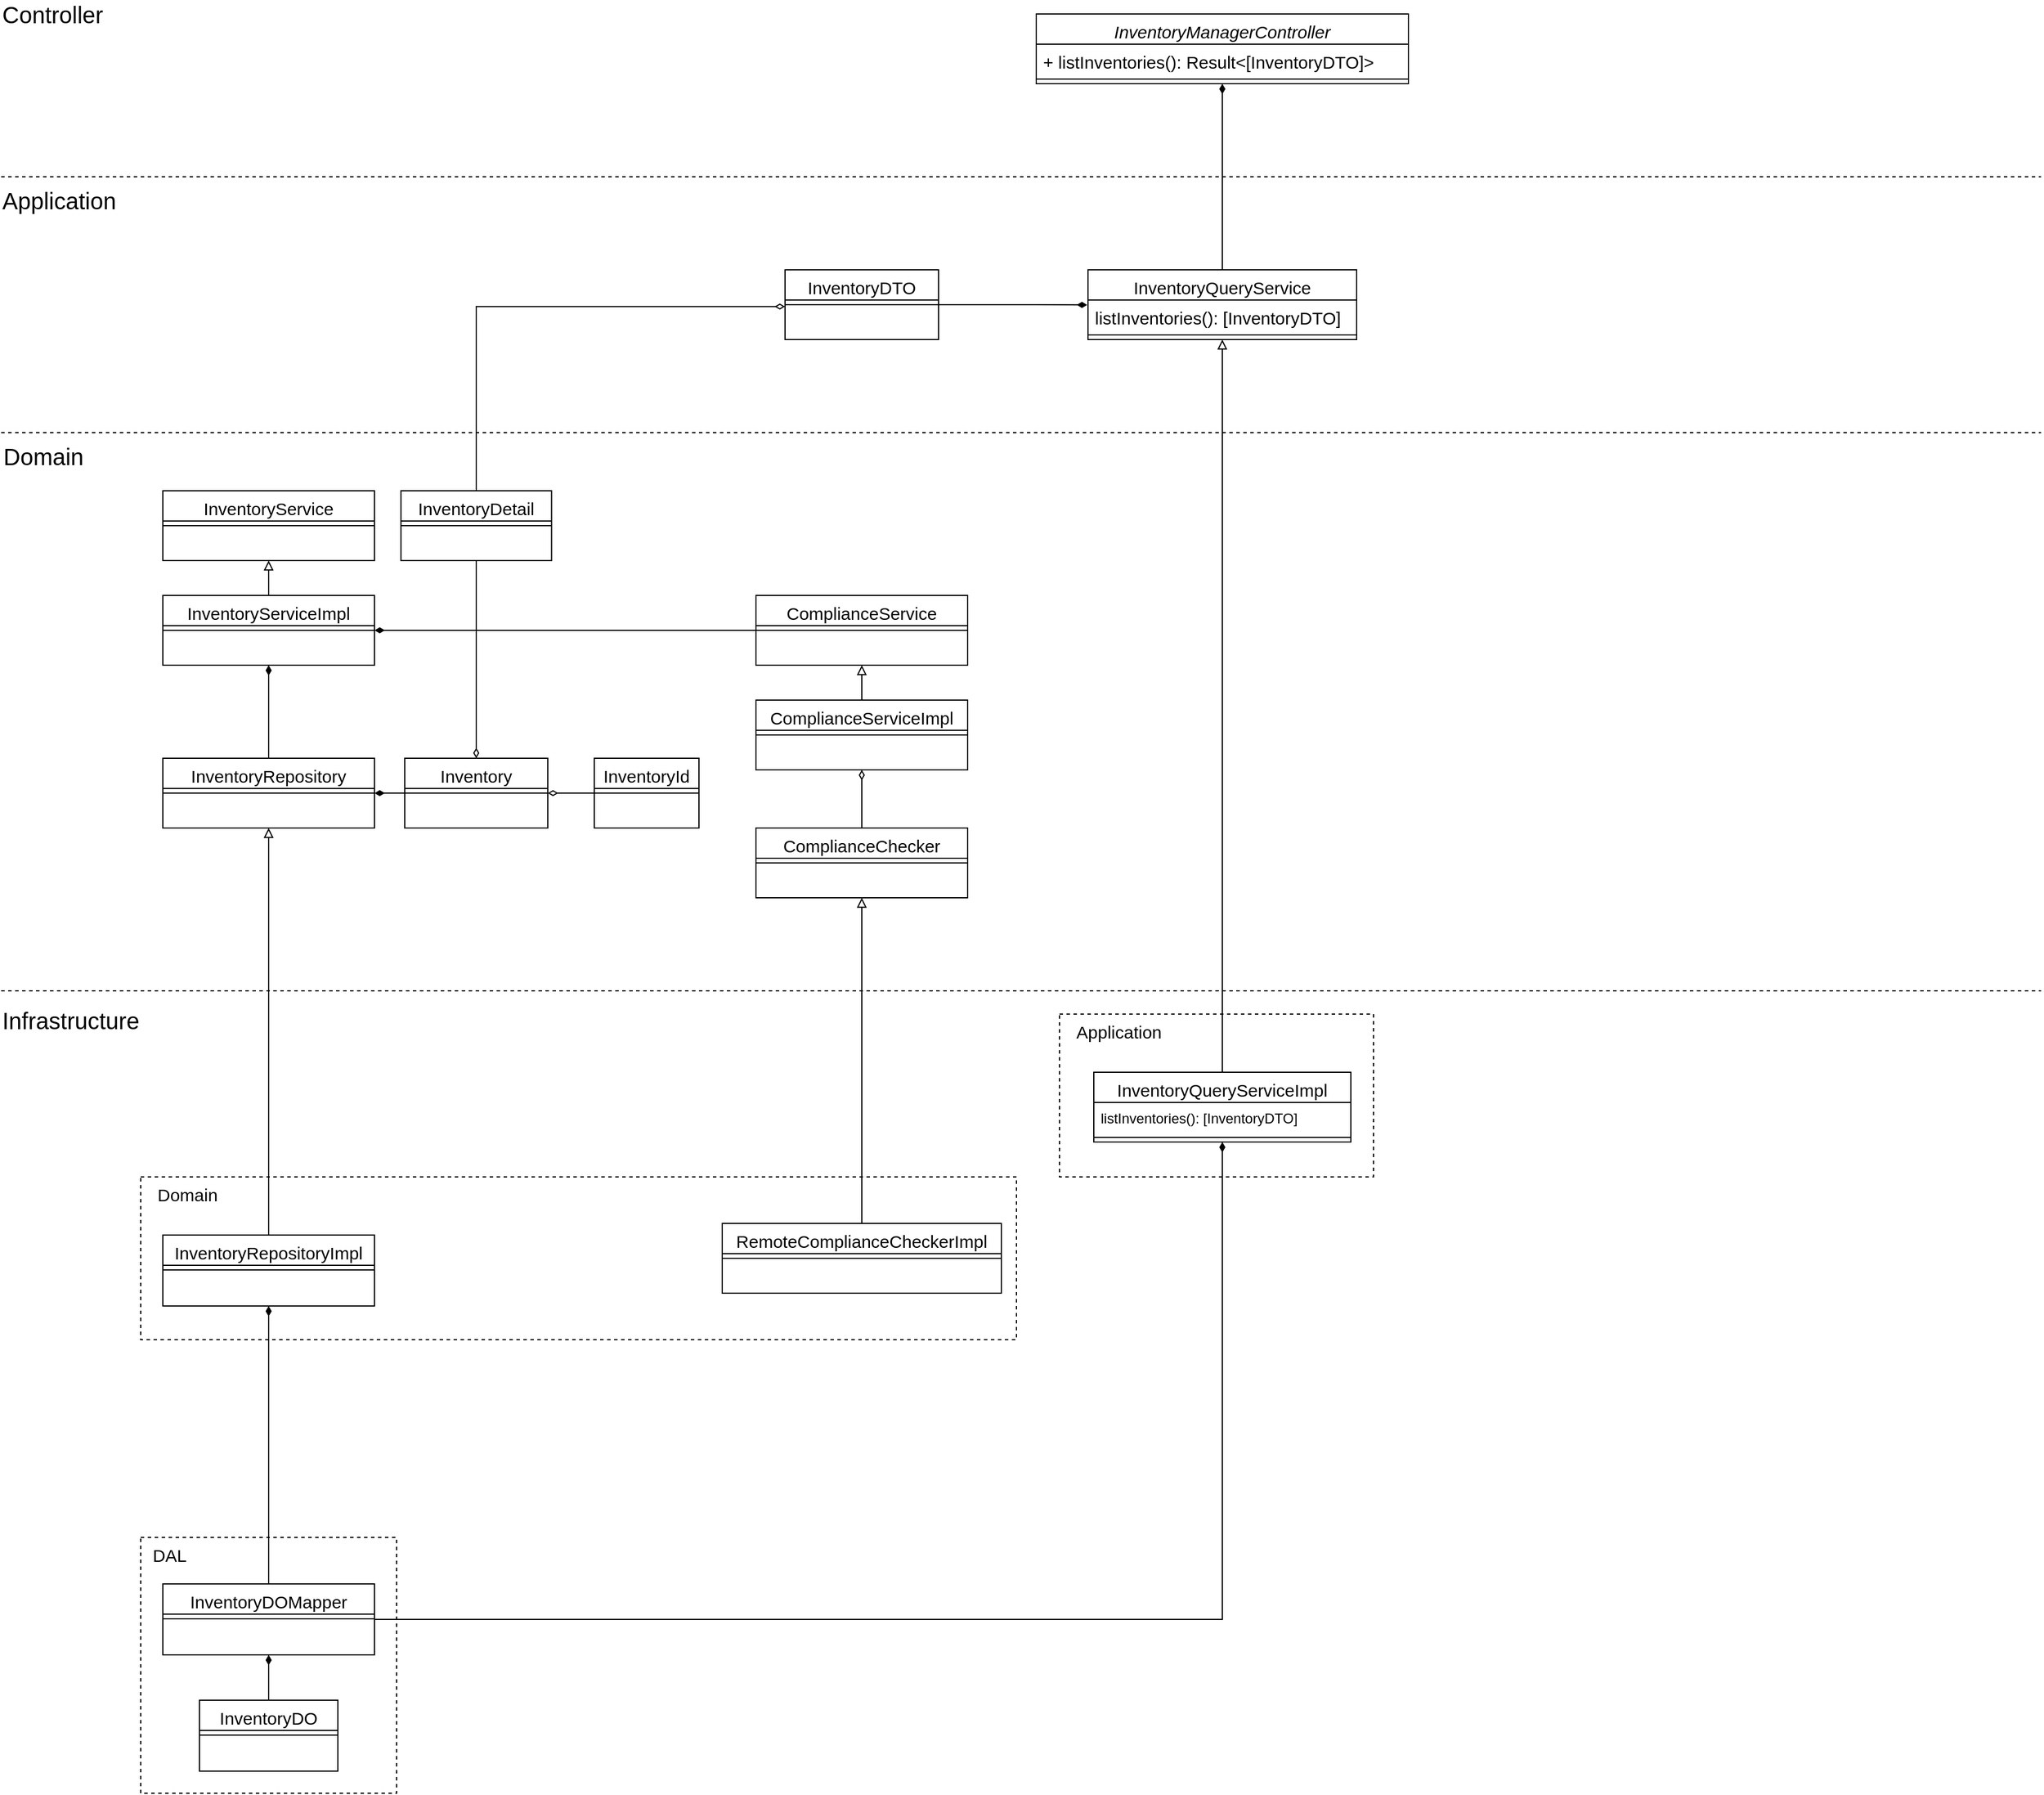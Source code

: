 <mxfile version="14.9.6" type="device"><diagram id="C5RBs43oDa-KdzZeNtuy" name="Page-1"><mxGraphModel dx="2670" dy="2514" grid="1" gridSize="10" guides="1" tooltips="1" connect="1" arrows="1" fold="1" page="1" pageScale="1" pageWidth="827" pageHeight="1169" math="0" shadow="0"><root><mxCell id="WIyWlLk6GJQsqaUBKTNV-0"/><mxCell id="WIyWlLk6GJQsqaUBKTNV-1" parent="WIyWlLk6GJQsqaUBKTNV-0"/><mxCell id="A9eoSQtIirwJbQf-NPeh-55" value="&amp;nbsp; DAL" style="rounded=0;whiteSpace=wrap;html=1;fillColor=none;dashed=1;verticalAlign=top;fontSize=15;align=left;" vertex="1" parent="WIyWlLk6GJQsqaUBKTNV-1"><mxGeometry x="-120" y="1030" width="220" height="220" as="geometry"/></mxCell><mxCell id="zkfFHV4jXpPFQw0GAbJ--0" value="InventoryManagerController" style="swimlane;fontStyle=2;align=center;verticalAlign=top;childLayout=stackLayout;horizontal=1;startSize=26;horizontalStack=0;resizeParent=1;resizeLast=0;collapsible=1;marginBottom=0;rounded=0;shadow=0;strokeWidth=1;fontSize=15;" parent="WIyWlLk6GJQsqaUBKTNV-1" vertex="1"><mxGeometry x="650" y="-280" width="320" height="60" as="geometry"><mxRectangle x="230" y="140" width="160" height="26" as="alternateBounds"/></mxGeometry></mxCell><mxCell id="zkfFHV4jXpPFQw0GAbJ--1" value="+ listInventories(): Result&lt;[InventoryDTO]&gt;" style="text;align=left;verticalAlign=top;spacingLeft=4;spacingRight=4;overflow=hidden;rotatable=0;points=[[0,0.5],[1,0.5]];portConstraint=eastwest;fontSize=15;" parent="zkfFHV4jXpPFQw0GAbJ--0" vertex="1"><mxGeometry y="26" width="320" height="26" as="geometry"/></mxCell><mxCell id="zkfFHV4jXpPFQw0GAbJ--4" value="" style="line;html=1;strokeWidth=1;align=left;verticalAlign=middle;spacingTop=-1;spacingLeft=3;spacingRight=3;rotatable=0;labelPosition=right;points=[];portConstraint=eastwest;fontSize=15;" parent="zkfFHV4jXpPFQw0GAbJ--0" vertex="1"><mxGeometry y="52" width="320" height="8" as="geometry"/></mxCell><mxCell id="zkfFHV4jXpPFQw0GAbJ--17" value="InventoryQueryService" style="swimlane;fontStyle=0;align=center;verticalAlign=top;childLayout=stackLayout;horizontal=1;startSize=26;horizontalStack=0;resizeParent=1;resizeLast=0;collapsible=1;marginBottom=0;rounded=0;shadow=0;strokeWidth=1;fontSize=15;" parent="WIyWlLk6GJQsqaUBKTNV-1" vertex="1"><mxGeometry x="694.5" y="-60" width="231" height="60" as="geometry"><mxRectangle x="550" y="140" width="160" height="26" as="alternateBounds"/></mxGeometry></mxCell><mxCell id="zkfFHV4jXpPFQw0GAbJ--18" value="listInventories(): [InventoryDTO]" style="text;align=left;verticalAlign=top;spacingLeft=4;spacingRight=4;overflow=hidden;rotatable=0;points=[[0,0.5],[1,0.5]];portConstraint=eastwest;fontSize=15;" parent="zkfFHV4jXpPFQw0GAbJ--17" vertex="1"><mxGeometry y="26" width="231" height="26" as="geometry"/></mxCell><mxCell id="zkfFHV4jXpPFQw0GAbJ--23" value="" style="line;html=1;strokeWidth=1;align=left;verticalAlign=middle;spacingTop=-1;spacingLeft=3;spacingRight=3;rotatable=0;labelPosition=right;points=[];portConstraint=eastwest;fontSize=15;" parent="zkfFHV4jXpPFQw0GAbJ--17" vertex="1"><mxGeometry y="52" width="231" height="8" as="geometry"/></mxCell><mxCell id="A9eoSQtIirwJbQf-NPeh-7" style="edgeStyle=orthogonalEdgeStyle;rounded=0;orthogonalLoop=1;jettySize=auto;html=1;exitX=0.5;exitY=0;exitDx=0;exitDy=0;entryX=0.5;entryY=1;entryDx=0;entryDy=0;endArrow=block;endFill=0;" edge="1" parent="WIyWlLk6GJQsqaUBKTNV-1" source="A9eoSQtIirwJbQf-NPeh-0" target="zkfFHV4jXpPFQw0GAbJ--17"><mxGeometry relative="1" as="geometry"/></mxCell><mxCell id="A9eoSQtIirwJbQf-NPeh-0" value="InventoryQueryServiceImpl" style="swimlane;fontStyle=0;align=center;verticalAlign=top;childLayout=stackLayout;horizontal=1;startSize=26;horizontalStack=0;resizeParent=1;resizeLast=0;collapsible=1;marginBottom=0;rounded=0;shadow=0;strokeWidth=1;fontSize=15;" vertex="1" parent="WIyWlLk6GJQsqaUBKTNV-1"><mxGeometry x="699.5" y="630" width="221" height="60" as="geometry"><mxRectangle x="550" y="140" width="160" height="26" as="alternateBounds"/></mxGeometry></mxCell><mxCell id="A9eoSQtIirwJbQf-NPeh-1" value="listInventories(): [InventoryDTO]" style="text;align=left;verticalAlign=top;spacingLeft=4;spacingRight=4;overflow=hidden;rotatable=0;points=[[0,0.5],[1,0.5]];portConstraint=eastwest;" vertex="1" parent="A9eoSQtIirwJbQf-NPeh-0"><mxGeometry y="26" width="221" height="26" as="geometry"/></mxCell><mxCell id="A9eoSQtIirwJbQf-NPeh-2" value="" style="line;html=1;strokeWidth=1;align=left;verticalAlign=middle;spacingTop=-1;spacingLeft=3;spacingRight=3;rotatable=0;labelPosition=right;points=[];portConstraint=eastwest;" vertex="1" parent="A9eoSQtIirwJbQf-NPeh-0"><mxGeometry y="52" width="221" height="8" as="geometry"/></mxCell><mxCell id="A9eoSQtIirwJbQf-NPeh-6" style="edgeStyle=orthogonalEdgeStyle;rounded=0;orthogonalLoop=1;jettySize=auto;html=1;exitX=1;exitY=0.5;exitDx=0;exitDy=0;entryX=0.5;entryY=1;entryDx=0;entryDy=0;endArrow=diamondThin;endFill=1;" edge="1" parent="WIyWlLk6GJQsqaUBKTNV-1" source="A9eoSQtIirwJbQf-NPeh-3" target="A9eoSQtIirwJbQf-NPeh-0"><mxGeometry relative="1" as="geometry"/></mxCell><mxCell id="A9eoSQtIirwJbQf-NPeh-49" style="edgeStyle=orthogonalEdgeStyle;rounded=0;orthogonalLoop=1;jettySize=auto;html=1;exitX=0.5;exitY=0;exitDx=0;exitDy=0;endArrow=diamondThin;endFill=1;entryX=0.5;entryY=1;entryDx=0;entryDy=0;" edge="1" parent="WIyWlLk6GJQsqaUBKTNV-1" source="A9eoSQtIirwJbQf-NPeh-3" target="A9eoSQtIirwJbQf-NPeh-46"><mxGeometry relative="1" as="geometry"><mxPoint x="-50" y="1000" as="targetPoint"/></mxGeometry></mxCell><mxCell id="A9eoSQtIirwJbQf-NPeh-3" value="InventoryDOMapper" style="swimlane;fontStyle=0;align=center;verticalAlign=top;childLayout=stackLayout;horizontal=1;startSize=26;horizontalStack=0;resizeParent=1;resizeLast=0;collapsible=1;marginBottom=0;rounded=0;shadow=0;strokeWidth=1;fontSize=15;" vertex="1" parent="WIyWlLk6GJQsqaUBKTNV-1"><mxGeometry x="-101" y="1070" width="182" height="61" as="geometry"><mxRectangle x="550" y="140" width="160" height="26" as="alternateBounds"/></mxGeometry></mxCell><mxCell id="A9eoSQtIirwJbQf-NPeh-5" value="" style="line;html=1;strokeWidth=1;align=left;verticalAlign=middle;spacingTop=-1;spacingLeft=3;spacingRight=3;rotatable=0;labelPosition=right;points=[];portConstraint=eastwest;" vertex="1" parent="A9eoSQtIirwJbQf-NPeh-3"><mxGeometry y="26" width="182" height="8" as="geometry"/></mxCell><mxCell id="A9eoSQtIirwJbQf-NPeh-8" style="edgeStyle=orthogonalEdgeStyle;rounded=0;orthogonalLoop=1;jettySize=auto;html=1;exitX=0.5;exitY=0;exitDx=0;exitDy=0;endArrow=diamondThin;endFill=1;entryX=0.5;entryY=1;entryDx=0;entryDy=0;fontSize=15;" edge="1" parent="WIyWlLk6GJQsqaUBKTNV-1" source="zkfFHV4jXpPFQw0GAbJ--17" target="zkfFHV4jXpPFQw0GAbJ--0"><mxGeometry relative="1" as="geometry"><mxPoint x="731" y="-114" as="targetPoint"/></mxGeometry></mxCell><mxCell id="A9eoSQtIirwJbQf-NPeh-9" value="InventoryService" style="swimlane;fontStyle=0;align=center;verticalAlign=top;childLayout=stackLayout;horizontal=1;startSize=26;horizontalStack=0;resizeParent=1;resizeLast=0;collapsible=1;marginBottom=0;rounded=0;shadow=0;strokeWidth=1;fontSize=15;" vertex="1" parent="WIyWlLk6GJQsqaUBKTNV-1"><mxGeometry x="-101" y="130" width="182" height="60" as="geometry"><mxRectangle x="550" y="140" width="160" height="26" as="alternateBounds"/></mxGeometry></mxCell><mxCell id="A9eoSQtIirwJbQf-NPeh-11" value="" style="line;html=1;strokeWidth=1;align=left;verticalAlign=middle;spacingTop=-1;spacingLeft=3;spacingRight=3;rotatable=0;labelPosition=right;points=[];portConstraint=eastwest;fontSize=15;" vertex="1" parent="A9eoSQtIirwJbQf-NPeh-9"><mxGeometry y="26" width="182" height="8" as="geometry"/></mxCell><mxCell id="A9eoSQtIirwJbQf-NPeh-26" style="edgeStyle=orthogonalEdgeStyle;rounded=0;orthogonalLoop=1;jettySize=auto;html=1;exitX=0;exitY=0.5;exitDx=0;exitDy=0;entryX=1;entryY=0.5;entryDx=0;entryDy=0;endArrow=diamondThin;endFill=1;fontSize=15;" edge="1" parent="WIyWlLk6GJQsqaUBKTNV-1" source="A9eoSQtIirwJbQf-NPeh-12" target="A9eoSQtIirwJbQf-NPeh-18"><mxGeometry relative="1" as="geometry"/></mxCell><mxCell id="A9eoSQtIirwJbQf-NPeh-12" value="ComplianceService" style="swimlane;fontStyle=0;align=center;verticalAlign=top;childLayout=stackLayout;horizontal=1;startSize=26;horizontalStack=0;resizeParent=1;resizeLast=0;collapsible=1;marginBottom=0;rounded=0;shadow=0;strokeWidth=1;fontSize=15;" vertex="1" parent="WIyWlLk6GJQsqaUBKTNV-1"><mxGeometry x="409" y="220" width="182" height="60" as="geometry"><mxRectangle x="550" y="140" width="160" height="26" as="alternateBounds"/></mxGeometry></mxCell><mxCell id="A9eoSQtIirwJbQf-NPeh-13" value="" style="line;html=1;strokeWidth=1;align=left;verticalAlign=middle;spacingTop=-1;spacingLeft=3;spacingRight=3;rotatable=0;labelPosition=right;points=[];portConstraint=eastwest;fontSize=15;" vertex="1" parent="A9eoSQtIirwJbQf-NPeh-12"><mxGeometry y="26" width="182" height="8" as="geometry"/></mxCell><mxCell id="A9eoSQtIirwJbQf-NPeh-24" style="edgeStyle=orthogonalEdgeStyle;rounded=0;orthogonalLoop=1;jettySize=auto;html=1;exitX=0.5;exitY=0;exitDx=0;exitDy=0;entryX=0.5;entryY=1;entryDx=0;entryDy=0;endArrow=diamondThin;endFill=0;fontSize=15;" edge="1" parent="WIyWlLk6GJQsqaUBKTNV-1" source="A9eoSQtIirwJbQf-NPeh-14" target="A9eoSQtIirwJbQf-NPeh-16"><mxGeometry relative="1" as="geometry"/></mxCell><mxCell id="A9eoSQtIirwJbQf-NPeh-14" value="ComplianceChecker" style="swimlane;fontStyle=0;align=center;verticalAlign=top;childLayout=stackLayout;horizontal=1;startSize=26;horizontalStack=0;resizeParent=1;resizeLast=0;collapsible=1;marginBottom=0;rounded=0;shadow=0;strokeWidth=1;fontSize=15;" vertex="1" parent="WIyWlLk6GJQsqaUBKTNV-1"><mxGeometry x="409" y="420" width="182" height="60" as="geometry"><mxRectangle x="550" y="140" width="160" height="26" as="alternateBounds"/></mxGeometry></mxCell><mxCell id="A9eoSQtIirwJbQf-NPeh-15" value="" style="line;html=1;strokeWidth=1;align=left;verticalAlign=middle;spacingTop=-1;spacingLeft=3;spacingRight=3;rotatable=0;labelPosition=right;points=[];portConstraint=eastwest;fontSize=15;" vertex="1" parent="A9eoSQtIirwJbQf-NPeh-14"><mxGeometry y="26" width="182" height="8" as="geometry"/></mxCell><mxCell id="A9eoSQtIirwJbQf-NPeh-23" style="edgeStyle=orthogonalEdgeStyle;rounded=0;orthogonalLoop=1;jettySize=auto;html=1;exitX=0.5;exitY=0;exitDx=0;exitDy=0;endArrow=block;endFill=0;entryX=0.5;entryY=1;entryDx=0;entryDy=0;fontSize=15;" edge="1" parent="WIyWlLk6GJQsqaUBKTNV-1" source="A9eoSQtIirwJbQf-NPeh-16" target="A9eoSQtIirwJbQf-NPeh-12"><mxGeometry relative="1" as="geometry"><mxPoint x="348" y="430" as="targetPoint"/></mxGeometry></mxCell><mxCell id="A9eoSQtIirwJbQf-NPeh-16" value="ComplianceServiceImpl" style="swimlane;fontStyle=0;align=center;verticalAlign=top;childLayout=stackLayout;horizontal=1;startSize=26;horizontalStack=0;resizeParent=1;resizeLast=0;collapsible=1;marginBottom=0;rounded=0;shadow=0;strokeWidth=1;fontSize=15;" vertex="1" parent="WIyWlLk6GJQsqaUBKTNV-1"><mxGeometry x="409" y="310" width="182" height="60" as="geometry"><mxRectangle x="550" y="140" width="160" height="26" as="alternateBounds"/></mxGeometry></mxCell><mxCell id="A9eoSQtIirwJbQf-NPeh-17" value="" style="line;html=1;strokeWidth=1;align=left;verticalAlign=middle;spacingTop=-1;spacingLeft=3;spacingRight=3;rotatable=0;labelPosition=right;points=[];portConstraint=eastwest;fontSize=15;" vertex="1" parent="A9eoSQtIirwJbQf-NPeh-16"><mxGeometry y="26" width="182" height="8" as="geometry"/></mxCell><mxCell id="A9eoSQtIirwJbQf-NPeh-25" style="edgeStyle=orthogonalEdgeStyle;rounded=0;orthogonalLoop=1;jettySize=auto;html=1;exitX=0.5;exitY=0;exitDx=0;exitDy=0;entryX=0.5;entryY=1;entryDx=0;entryDy=0;endArrow=block;endFill=0;fontSize=15;" edge="1" parent="WIyWlLk6GJQsqaUBKTNV-1" source="A9eoSQtIirwJbQf-NPeh-18" target="A9eoSQtIirwJbQf-NPeh-9"><mxGeometry relative="1" as="geometry"/></mxCell><mxCell id="A9eoSQtIirwJbQf-NPeh-18" value="InventoryServiceImpl" style="swimlane;fontStyle=0;align=center;verticalAlign=top;childLayout=stackLayout;horizontal=1;startSize=26;horizontalStack=0;resizeParent=1;resizeLast=0;collapsible=1;marginBottom=0;rounded=0;shadow=0;strokeWidth=1;fontSize=15;" vertex="1" parent="WIyWlLk6GJQsqaUBKTNV-1"><mxGeometry x="-101" y="220" width="182" height="60" as="geometry"><mxRectangle x="550" y="140" width="160" height="26" as="alternateBounds"/></mxGeometry></mxCell><mxCell id="A9eoSQtIirwJbQf-NPeh-19" value="" style="line;html=1;strokeWidth=1;align=left;verticalAlign=middle;spacingTop=-1;spacingLeft=3;spacingRight=3;rotatable=0;labelPosition=right;points=[];portConstraint=eastwest;fontSize=15;" vertex="1" parent="A9eoSQtIirwJbQf-NPeh-18"><mxGeometry y="26" width="182" height="8" as="geometry"/></mxCell><mxCell id="A9eoSQtIirwJbQf-NPeh-22" style="edgeStyle=orthogonalEdgeStyle;rounded=0;orthogonalLoop=1;jettySize=auto;html=1;exitX=0.5;exitY=0;exitDx=0;exitDy=0;entryX=0.5;entryY=1;entryDx=0;entryDy=0;endArrow=block;endFill=0;" edge="1" parent="WIyWlLk6GJQsqaUBKTNV-1" source="A9eoSQtIirwJbQf-NPeh-20" target="A9eoSQtIirwJbQf-NPeh-14"><mxGeometry relative="1" as="geometry"/></mxCell><mxCell id="A9eoSQtIirwJbQf-NPeh-20" value="RemoteComplianceCheckerImpl" style="swimlane;fontStyle=0;align=center;verticalAlign=top;childLayout=stackLayout;horizontal=1;startSize=26;horizontalStack=0;resizeParent=1;resizeLast=0;collapsible=1;marginBottom=0;rounded=0;shadow=0;strokeWidth=1;fontSize=15;" vertex="1" parent="WIyWlLk6GJQsqaUBKTNV-1"><mxGeometry x="380" y="760" width="240" height="60" as="geometry"><mxRectangle x="550" y="140" width="160" height="26" as="alternateBounds"/></mxGeometry></mxCell><mxCell id="A9eoSQtIirwJbQf-NPeh-21" value="" style="line;html=1;strokeWidth=1;align=left;verticalAlign=middle;spacingTop=-1;spacingLeft=3;spacingRight=3;rotatable=0;labelPosition=right;points=[];portConstraint=eastwest;" vertex="1" parent="A9eoSQtIirwJbQf-NPeh-20"><mxGeometry y="26" width="240" height="8" as="geometry"/></mxCell><mxCell id="A9eoSQtIirwJbQf-NPeh-29" style="edgeStyle=orthogonalEdgeStyle;rounded=0;orthogonalLoop=1;jettySize=auto;html=1;exitX=0.5;exitY=0;exitDx=0;exitDy=0;entryX=0.5;entryY=1;entryDx=0;entryDy=0;endArrow=diamondThin;endFill=1;" edge="1" parent="WIyWlLk6GJQsqaUBKTNV-1" source="A9eoSQtIirwJbQf-NPeh-27" target="A9eoSQtIirwJbQf-NPeh-3"><mxGeometry relative="1" as="geometry"/></mxCell><mxCell id="A9eoSQtIirwJbQf-NPeh-27" value="InventoryDO" style="swimlane;fontStyle=0;align=center;verticalAlign=top;childLayout=stackLayout;horizontal=1;startSize=26;horizontalStack=0;resizeParent=1;resizeLast=0;collapsible=1;marginBottom=0;rounded=0;shadow=0;strokeWidth=1;fontSize=15;" vertex="1" parent="WIyWlLk6GJQsqaUBKTNV-1"><mxGeometry x="-69.5" y="1170" width="119" height="61" as="geometry"><mxRectangle x="550" y="140" width="160" height="26" as="alternateBounds"/></mxGeometry></mxCell><mxCell id="A9eoSQtIirwJbQf-NPeh-28" value="" style="line;html=1;strokeWidth=1;align=left;verticalAlign=middle;spacingTop=-1;spacingLeft=3;spacingRight=3;rotatable=0;labelPosition=right;points=[];portConstraint=eastwest;" vertex="1" parent="A9eoSQtIirwJbQf-NPeh-27"><mxGeometry y="26" width="119" height="8" as="geometry"/></mxCell><mxCell id="A9eoSQtIirwJbQf-NPeh-32" style="edgeStyle=orthogonalEdgeStyle;rounded=0;orthogonalLoop=1;jettySize=auto;html=1;exitX=1;exitY=0.5;exitDx=0;exitDy=0;endArrow=diamondThin;endFill=1;entryX=-0.003;entryY=0.162;entryDx=0;entryDy=0;entryPerimeter=0;fontSize=15;" edge="1" parent="WIyWlLk6GJQsqaUBKTNV-1" source="A9eoSQtIirwJbQf-NPeh-30" target="zkfFHV4jXpPFQw0GAbJ--18"><mxGeometry relative="1" as="geometry"><mxPoint x="653" y="-50" as="targetPoint"/></mxGeometry></mxCell><mxCell id="A9eoSQtIirwJbQf-NPeh-30" value="InventoryDTO" style="swimlane;fontStyle=0;align=center;verticalAlign=top;childLayout=stackLayout;horizontal=1;startSize=26;horizontalStack=0;resizeParent=1;resizeLast=0;collapsible=1;marginBottom=0;rounded=0;shadow=0;strokeWidth=1;fontSize=15;" vertex="1" parent="WIyWlLk6GJQsqaUBKTNV-1"><mxGeometry x="434" y="-60" width="132" height="60" as="geometry"><mxRectangle x="550" y="140" width="160" height="26" as="alternateBounds"/></mxGeometry></mxCell><mxCell id="A9eoSQtIirwJbQf-NPeh-31" value="" style="line;html=1;strokeWidth=1;align=left;verticalAlign=middle;spacingTop=-1;spacingLeft=3;spacingRight=3;rotatable=0;labelPosition=right;points=[];portConstraint=eastwest;fontSize=15;" vertex="1" parent="A9eoSQtIirwJbQf-NPeh-30"><mxGeometry y="26" width="132" height="8" as="geometry"/></mxCell><mxCell id="A9eoSQtIirwJbQf-NPeh-50" style="edgeStyle=orthogonalEdgeStyle;rounded=0;orthogonalLoop=1;jettySize=auto;html=1;exitX=0;exitY=0.5;exitDx=0;exitDy=0;entryX=1;entryY=0.5;entryDx=0;entryDy=0;endArrow=diamondThin;endFill=1;fontSize=15;" edge="1" parent="WIyWlLk6GJQsqaUBKTNV-1" source="A9eoSQtIirwJbQf-NPeh-33" target="A9eoSQtIirwJbQf-NPeh-44"><mxGeometry relative="1" as="geometry"/></mxCell><mxCell id="A9eoSQtIirwJbQf-NPeh-33" value="Inventory" style="swimlane;fontStyle=0;align=center;verticalAlign=top;childLayout=stackLayout;horizontal=1;startSize=26;horizontalStack=0;resizeParent=1;resizeLast=0;collapsible=1;marginBottom=0;rounded=0;shadow=0;strokeWidth=1;fontSize=15;" vertex="1" parent="WIyWlLk6GJQsqaUBKTNV-1"><mxGeometry x="107" y="360" width="123" height="60" as="geometry"><mxRectangle x="550" y="140" width="160" height="26" as="alternateBounds"/></mxGeometry></mxCell><mxCell id="A9eoSQtIirwJbQf-NPeh-34" value="" style="line;html=1;strokeWidth=1;align=left;verticalAlign=middle;spacingTop=-1;spacingLeft=3;spacingRight=3;rotatable=0;labelPosition=right;points=[];portConstraint=eastwest;fontSize=15;" vertex="1" parent="A9eoSQtIirwJbQf-NPeh-33"><mxGeometry y="26" width="123" height="8" as="geometry"/></mxCell><mxCell id="A9eoSQtIirwJbQf-NPeh-39" style="edgeStyle=orthogonalEdgeStyle;rounded=0;orthogonalLoop=1;jettySize=auto;html=1;exitX=0;exitY=0.5;exitDx=0;exitDy=0;entryX=1;entryY=0.5;entryDx=0;entryDy=0;endArrow=diamondThin;endFill=0;fontSize=15;" edge="1" parent="WIyWlLk6GJQsqaUBKTNV-1" source="A9eoSQtIirwJbQf-NPeh-37" target="A9eoSQtIirwJbQf-NPeh-33"><mxGeometry relative="1" as="geometry"/></mxCell><mxCell id="A9eoSQtIirwJbQf-NPeh-37" value="InventoryId" style="swimlane;fontStyle=0;align=center;verticalAlign=top;childLayout=stackLayout;horizontal=1;startSize=26;horizontalStack=0;resizeParent=1;resizeLast=0;collapsible=1;marginBottom=0;rounded=0;shadow=0;strokeWidth=1;fontSize=15;" vertex="1" parent="WIyWlLk6GJQsqaUBKTNV-1"><mxGeometry x="270" y="360" width="90" height="60" as="geometry"><mxRectangle x="550" y="140" width="160" height="26" as="alternateBounds"/></mxGeometry></mxCell><mxCell id="A9eoSQtIirwJbQf-NPeh-38" value="" style="line;html=1;strokeWidth=1;align=left;verticalAlign=middle;spacingTop=-1;spacingLeft=3;spacingRight=3;rotatable=0;labelPosition=right;points=[];portConstraint=eastwest;fontSize=15;" vertex="1" parent="A9eoSQtIirwJbQf-NPeh-37"><mxGeometry y="26" width="90" height="8" as="geometry"/></mxCell><mxCell id="A9eoSQtIirwJbQf-NPeh-42" style="edgeStyle=orthogonalEdgeStyle;rounded=0;orthogonalLoop=1;jettySize=auto;html=1;exitX=0.5;exitY=1;exitDx=0;exitDy=0;entryX=0.5;entryY=0;entryDx=0;entryDy=0;endArrow=diamondThin;endFill=0;fontSize=15;" edge="1" parent="WIyWlLk6GJQsqaUBKTNV-1" source="A9eoSQtIirwJbQf-NPeh-40" target="A9eoSQtIirwJbQf-NPeh-33"><mxGeometry relative="1" as="geometry"/></mxCell><mxCell id="A9eoSQtIirwJbQf-NPeh-43" style="edgeStyle=orthogonalEdgeStyle;rounded=0;orthogonalLoop=1;jettySize=auto;html=1;entryX=0;entryY=0.698;entryDx=0;entryDy=0;endArrow=diamondThin;endFill=0;exitX=0.5;exitY=0;exitDx=0;exitDy=0;entryPerimeter=0;fontSize=15;" edge="1" parent="WIyWlLk6GJQsqaUBKTNV-1" source="A9eoSQtIirwJbQf-NPeh-40" target="A9eoSQtIirwJbQf-NPeh-31"><mxGeometry relative="1" as="geometry"><mxPoint x="440" y="550" as="sourcePoint"/><Array as="points"><mxPoint x="168" y="130"/><mxPoint x="168" y="-28"/></Array></mxGeometry></mxCell><mxCell id="A9eoSQtIirwJbQf-NPeh-40" value="InventoryDetail" style="swimlane;fontStyle=0;align=center;verticalAlign=top;childLayout=stackLayout;horizontal=1;startSize=26;horizontalStack=0;resizeParent=1;resizeLast=0;collapsible=1;marginBottom=0;rounded=0;shadow=0;strokeWidth=1;fontSize=15;" vertex="1" parent="WIyWlLk6GJQsqaUBKTNV-1"><mxGeometry x="103.75" y="130" width="129.5" height="60" as="geometry"><mxRectangle x="550" y="140" width="160" height="26" as="alternateBounds"/></mxGeometry></mxCell><mxCell id="A9eoSQtIirwJbQf-NPeh-41" value="" style="line;html=1;strokeWidth=1;align=left;verticalAlign=middle;spacingTop=-1;spacingLeft=3;spacingRight=3;rotatable=0;labelPosition=right;points=[];portConstraint=eastwest;fontSize=15;" vertex="1" parent="A9eoSQtIirwJbQf-NPeh-40"><mxGeometry y="26" width="129.5" height="8" as="geometry"/></mxCell><mxCell id="A9eoSQtIirwJbQf-NPeh-51" style="edgeStyle=orthogonalEdgeStyle;rounded=0;orthogonalLoop=1;jettySize=auto;html=1;exitX=0.5;exitY=0;exitDx=0;exitDy=0;entryX=0.5;entryY=1;entryDx=0;entryDy=0;endArrow=diamondThin;endFill=1;fontSize=15;" edge="1" parent="WIyWlLk6GJQsqaUBKTNV-1" source="A9eoSQtIirwJbQf-NPeh-44" target="A9eoSQtIirwJbQf-NPeh-18"><mxGeometry relative="1" as="geometry"/></mxCell><mxCell id="A9eoSQtIirwJbQf-NPeh-44" value="InventoryRepository" style="swimlane;fontStyle=0;align=center;verticalAlign=top;childLayout=stackLayout;horizontal=1;startSize=26;horizontalStack=0;resizeParent=1;resizeLast=0;collapsible=1;marginBottom=0;rounded=0;shadow=0;strokeWidth=1;fontSize=15;" vertex="1" parent="WIyWlLk6GJQsqaUBKTNV-1"><mxGeometry x="-101" y="360" width="182" height="60" as="geometry"><mxRectangle x="550" y="140" width="160" height="26" as="alternateBounds"/></mxGeometry></mxCell><mxCell id="A9eoSQtIirwJbQf-NPeh-45" value="" style="line;html=1;strokeWidth=1;align=left;verticalAlign=middle;spacingTop=-1;spacingLeft=3;spacingRight=3;rotatable=0;labelPosition=right;points=[];portConstraint=eastwest;fontSize=15;" vertex="1" parent="A9eoSQtIirwJbQf-NPeh-44"><mxGeometry y="26" width="182" height="8" as="geometry"/></mxCell><mxCell id="A9eoSQtIirwJbQf-NPeh-48" style="edgeStyle=orthogonalEdgeStyle;rounded=0;orthogonalLoop=1;jettySize=auto;html=1;exitX=0.5;exitY=0;exitDx=0;exitDy=0;entryX=0.5;entryY=1;entryDx=0;entryDy=0;endArrow=block;endFill=0;" edge="1" parent="WIyWlLk6GJQsqaUBKTNV-1" source="A9eoSQtIirwJbQf-NPeh-46" target="A9eoSQtIirwJbQf-NPeh-44"><mxGeometry relative="1" as="geometry"/></mxCell><mxCell id="A9eoSQtIirwJbQf-NPeh-46" value="InventoryRepositoryImpl" style="swimlane;fontStyle=0;align=center;verticalAlign=top;childLayout=stackLayout;horizontal=1;startSize=26;horizontalStack=0;resizeParent=1;resizeLast=0;collapsible=1;marginBottom=0;rounded=0;shadow=0;strokeWidth=1;fontSize=15;" vertex="1" parent="WIyWlLk6GJQsqaUBKTNV-1"><mxGeometry x="-101" y="770" width="182" height="61" as="geometry"><mxRectangle x="550" y="140" width="160" height="26" as="alternateBounds"/></mxGeometry></mxCell><mxCell id="A9eoSQtIirwJbQf-NPeh-47" value="" style="line;html=1;strokeWidth=1;align=left;verticalAlign=middle;spacingTop=-1;spacingLeft=3;spacingRight=3;rotatable=0;labelPosition=right;points=[];portConstraint=eastwest;" vertex="1" parent="A9eoSQtIirwJbQf-NPeh-46"><mxGeometry y="26" width="182" height="8" as="geometry"/></mxCell><mxCell id="A9eoSQtIirwJbQf-NPeh-52" value="" style="endArrow=none;dashed=1;html=1;" edge="1" parent="WIyWlLk6GJQsqaUBKTNV-1"><mxGeometry width="50" height="50" relative="1" as="geometry"><mxPoint x="-240" y="560" as="sourcePoint"/><mxPoint x="1514" y="560" as="targetPoint"/></mxGeometry></mxCell><mxCell id="A9eoSQtIirwJbQf-NPeh-53" value="" style="endArrow=none;dashed=1;html=1;" edge="1" parent="WIyWlLk6GJQsqaUBKTNV-1"><mxGeometry width="50" height="50" relative="1" as="geometry"><mxPoint x="-240" y="80" as="sourcePoint"/><mxPoint x="1514" y="80" as="targetPoint"/></mxGeometry></mxCell><mxCell id="A9eoSQtIirwJbQf-NPeh-54" value="" style="endArrow=none;dashed=1;html=1;" edge="1" parent="WIyWlLk6GJQsqaUBKTNV-1"><mxGeometry width="50" height="50" relative="1" as="geometry"><mxPoint x="-240" y="-140" as="sourcePoint"/><mxPoint x="1514" y="-140" as="targetPoint"/></mxGeometry></mxCell><mxCell id="A9eoSQtIirwJbQf-NPeh-56" value="Infrastructure" style="text;html=1;strokeColor=none;fillColor=none;align=left;verticalAlign=middle;whiteSpace=wrap;rounded=0;dashed=1;fontSize=20;" vertex="1" parent="WIyWlLk6GJQsqaUBKTNV-1"><mxGeometry x="-241" y="575" width="140" height="20" as="geometry"/></mxCell><mxCell id="A9eoSQtIirwJbQf-NPeh-57" value="Domain" style="text;html=1;strokeColor=none;fillColor=none;align=left;verticalAlign=middle;whiteSpace=wrap;rounded=0;dashed=1;fontSize=20;" vertex="1" parent="WIyWlLk6GJQsqaUBKTNV-1"><mxGeometry x="-240" y="90" width="100" height="20" as="geometry"/></mxCell><mxCell id="A9eoSQtIirwJbQf-NPeh-58" value="Application" style="text;html=1;strokeColor=none;fillColor=none;align=left;verticalAlign=middle;whiteSpace=wrap;rounded=0;dashed=1;fontSize=20;" vertex="1" parent="WIyWlLk6GJQsqaUBKTNV-1"><mxGeometry x="-241" y="-130" width="100" height="20" as="geometry"/></mxCell><mxCell id="A9eoSQtIirwJbQf-NPeh-59" value="Controller" style="text;html=1;strokeColor=none;fillColor=none;align=left;verticalAlign=middle;whiteSpace=wrap;rounded=0;dashed=1;fontSize=20;" vertex="1" parent="WIyWlLk6GJQsqaUBKTNV-1"><mxGeometry x="-241" y="-290" width="100" height="20" as="geometry"/></mxCell><mxCell id="A9eoSQtIirwJbQf-NPeh-60" value="&amp;nbsp; &amp;nbsp;Domain" style="rounded=0;whiteSpace=wrap;html=1;fillColor=none;dashed=1;verticalAlign=top;fontSize=15;align=left;" vertex="1" parent="WIyWlLk6GJQsqaUBKTNV-1"><mxGeometry x="-120" y="720" width="753" height="140" as="geometry"/></mxCell><mxCell id="A9eoSQtIirwJbQf-NPeh-61" value="&amp;nbsp; &amp;nbsp;Application" style="rounded=0;whiteSpace=wrap;html=1;fillColor=none;dashed=1;verticalAlign=top;fontSize=15;align=left;" vertex="1" parent="WIyWlLk6GJQsqaUBKTNV-1"><mxGeometry x="670" y="580" width="270" height="140" as="geometry"/></mxCell></root></mxGraphModel></diagram></mxfile>